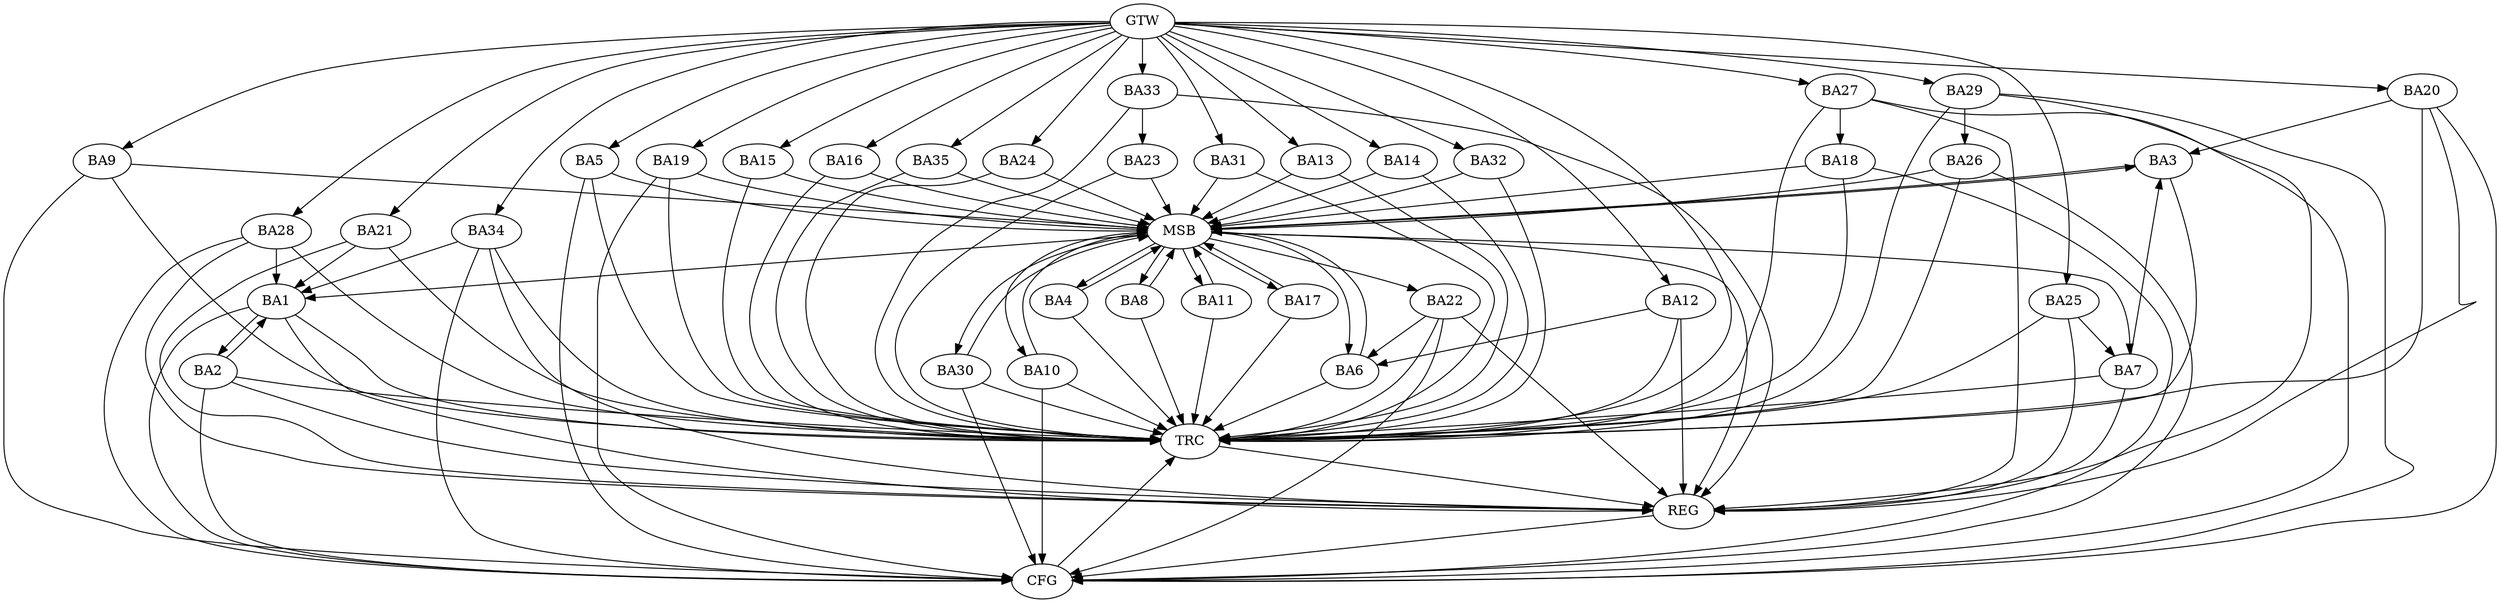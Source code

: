 strict digraph G {
  BA1 [ label="BA1" ];
  BA2 [ label="BA2" ];
  BA3 [ label="BA3" ];
  BA4 [ label="BA4" ];
  BA5 [ label="BA5" ];
  BA6 [ label="BA6" ];
  BA7 [ label="BA7" ];
  BA8 [ label="BA8" ];
  BA9 [ label="BA9" ];
  BA10 [ label="BA10" ];
  BA11 [ label="BA11" ];
  BA12 [ label="BA12" ];
  BA13 [ label="BA13" ];
  BA14 [ label="BA14" ];
  BA15 [ label="BA15" ];
  BA16 [ label="BA16" ];
  BA17 [ label="BA17" ];
  BA18 [ label="BA18" ];
  BA19 [ label="BA19" ];
  BA20 [ label="BA20" ];
  BA21 [ label="BA21" ];
  BA22 [ label="BA22" ];
  BA23 [ label="BA23" ];
  BA24 [ label="BA24" ];
  BA25 [ label="BA25" ];
  BA26 [ label="BA26" ];
  BA27 [ label="BA27" ];
  BA28 [ label="BA28" ];
  BA29 [ label="BA29" ];
  BA30 [ label="BA30" ];
  BA31 [ label="BA31" ];
  BA32 [ label="BA32" ];
  BA33 [ label="BA33" ];
  BA34 [ label="BA34" ];
  BA35 [ label="BA35" ];
  GTW [ label="GTW" ];
  REG [ label="REG" ];
  MSB [ label="MSB" ];
  CFG [ label="CFG" ];
  TRC [ label="TRC" ];
  BA1 -> BA2;
  BA2 -> BA1;
  BA7 -> BA3;
  BA12 -> BA6;
  BA20 -> BA3;
  BA21 -> BA1;
  BA22 -> BA6;
  BA25 -> BA7;
  BA27 -> BA18;
  BA28 -> BA1;
  BA29 -> BA26;
  BA33 -> BA23;
  BA34 -> BA1;
  GTW -> BA5;
  GTW -> BA9;
  GTW -> BA12;
  GTW -> BA13;
  GTW -> BA14;
  GTW -> BA15;
  GTW -> BA16;
  GTW -> BA19;
  GTW -> BA20;
  GTW -> BA21;
  GTW -> BA24;
  GTW -> BA25;
  GTW -> BA27;
  GTW -> BA28;
  GTW -> BA29;
  GTW -> BA31;
  GTW -> BA32;
  GTW -> BA33;
  GTW -> BA34;
  GTW -> BA35;
  BA1 -> REG;
  BA2 -> REG;
  BA7 -> REG;
  BA12 -> REG;
  BA20 -> REG;
  BA21 -> REG;
  BA22 -> REG;
  BA25 -> REG;
  BA27 -> REG;
  BA28 -> REG;
  BA29 -> REG;
  BA33 -> REG;
  BA34 -> REG;
  BA3 -> MSB;
  MSB -> BA1;
  MSB -> REG;
  BA4 -> MSB;
  MSB -> BA3;
  BA5 -> MSB;
  BA6 -> MSB;
  BA8 -> MSB;
  BA9 -> MSB;
  MSB -> BA4;
  BA10 -> MSB;
  BA11 -> MSB;
  MSB -> BA6;
  BA13 -> MSB;
  MSB -> BA8;
  BA14 -> MSB;
  MSB -> BA10;
  BA15 -> MSB;
  BA16 -> MSB;
  BA17 -> MSB;
  MSB -> BA7;
  BA18 -> MSB;
  MSB -> BA17;
  BA19 -> MSB;
  BA23 -> MSB;
  MSB -> BA11;
  BA24 -> MSB;
  MSB -> BA22;
  BA26 -> MSB;
  BA30 -> MSB;
  BA31 -> MSB;
  BA32 -> MSB;
  BA35 -> MSB;
  MSB -> BA30;
  BA9 -> CFG;
  BA19 -> CFG;
  BA2 -> CFG;
  BA22 -> CFG;
  BA27 -> CFG;
  BA30 -> CFG;
  BA26 -> CFG;
  BA1 -> CFG;
  BA20 -> CFG;
  BA34 -> CFG;
  BA18 -> CFG;
  BA29 -> CFG;
  BA28 -> CFG;
  BA5 -> CFG;
  BA10 -> CFG;
  REG -> CFG;
  BA1 -> TRC;
  BA2 -> TRC;
  BA3 -> TRC;
  BA4 -> TRC;
  BA5 -> TRC;
  BA6 -> TRC;
  BA7 -> TRC;
  BA8 -> TRC;
  BA9 -> TRC;
  BA10 -> TRC;
  BA11 -> TRC;
  BA12 -> TRC;
  BA13 -> TRC;
  BA14 -> TRC;
  BA15 -> TRC;
  BA16 -> TRC;
  BA17 -> TRC;
  BA18 -> TRC;
  BA19 -> TRC;
  BA20 -> TRC;
  BA21 -> TRC;
  BA22 -> TRC;
  BA23 -> TRC;
  BA24 -> TRC;
  BA25 -> TRC;
  BA26 -> TRC;
  BA27 -> TRC;
  BA28 -> TRC;
  BA29 -> TRC;
  BA30 -> TRC;
  BA31 -> TRC;
  BA32 -> TRC;
  BA33 -> TRC;
  BA34 -> TRC;
  BA35 -> TRC;
  GTW -> TRC;
  CFG -> TRC;
  TRC -> REG;
}
